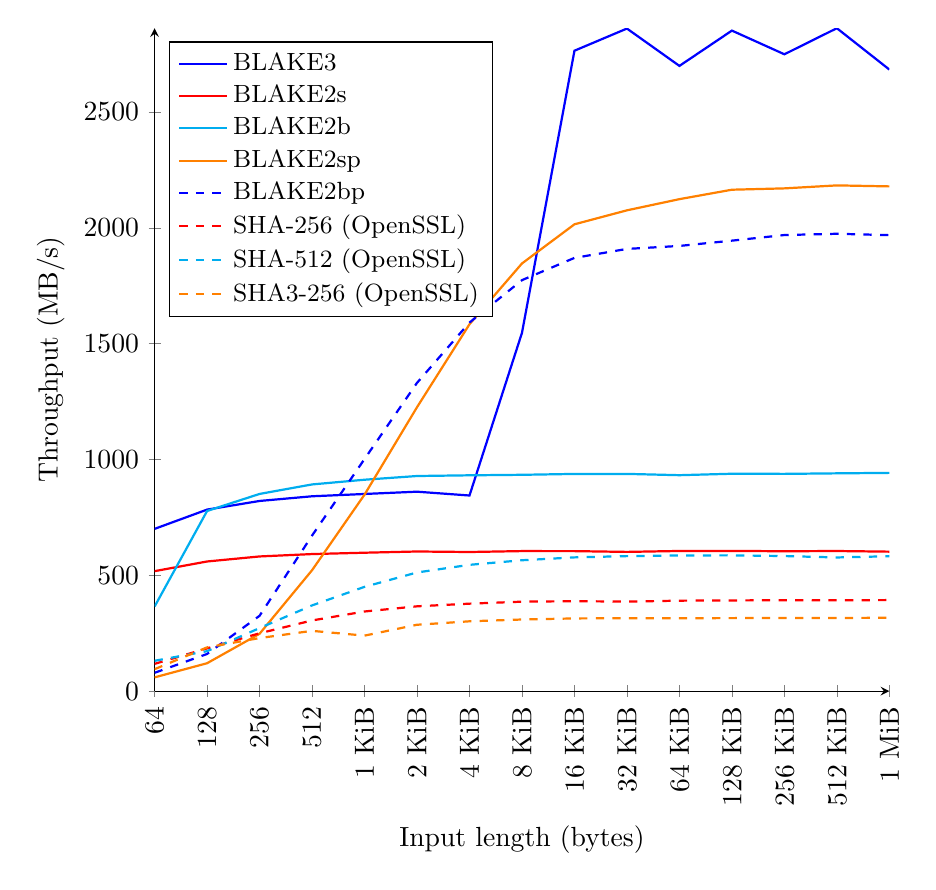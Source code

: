 \begin{tikzpicture}
\begin{axis}[
    width=0.9\textwidth,
	height=10cm,
	legend style={at={(0.02,0.98)}, anchor=north west, font=\small, cells={anchor=west}},
	axis x line=bottom,
	axis y line=left,
	cycle multi list={
		linestyles\nextlist
		blue,red,cyan,orange
	},
	%no markers,
	mark options={scale=0.5},
	every axis plot/.append style={thick},
    ymin=0,
    %ymax=5800,
    xmin=64,
    xmax=1048576,
	ylabel=Throughput (MB/s),
	xlabel=Input length (bytes),
	xmode=log,
	log basis x=2,
	y tick label style={%
		/pgf/number format/.cd,%
		scaled x ticks = false,%
		set thousands separator={},%
		fixed%
	},
	xticklabels={64,128,256,512,1 KiB,2 KiB,4 KiB,8 KiB,16 KiB,32 KiB,64 KiB,128 KiB,256 KiB,512 KiB,1 MiB},
	xtick={64, 128, 256, 512, 1024, 2048, 4096, 8192, 16384, 32768, 65536, 131072, 262144, 524288, 1048576},
	x tick label style={rotate=90,anchor=east}
]
\legend{BLAKE3, BLAKE2s, BLAKE2b, BLAKE2sp, BLAKE2bp, SHA-256 (OpenSSL), SHA-512 (OpenSSL), SHA3-256 (OpenSSL)}
% blake3
\addplot coordinates {
(64, 700.315)
(128, 783.464)
(256, 820.76)
(512, 840.969)
(1024, 850.914)
(2048, 860.775)
(4096, 844.276)
(8192, 1546.652)
(16384, 2764.43)
(32768, 2860.1)
(65536, 2698.883)
(131072, 2851.25)
(262144, 2749.035)
(524288, 2861.542)
(1048576, 2683.097)
};
% blake2s
\addplot coordinates {
(64, 517.751)
(128, 559.509)
(256, 581.213)
(512, 591.529)
(1024, 597.343)
(2048, 602.611)
(4096, 600.431)
(8192, 604.364)
(16384, 604.159)
(32768, 600.889)
(65536, 604.837)
(131072, 605.083)
(262144, 603.667)
(524288, 604.654)
(1048576, 601.917)
};
% blake2b
\addplot coordinates {
(64, 365.137)
(128, 777.518)
(256, 851.11)
(512, 892.083)
(1024, 912.426)
(2048, 928.471)
(4096, 931.508)
(8192, 933.677)
(16384, 937.421)
(32768, 937.589)
(65536, 932.025)
(131072, 938.235)
(262144, 937.718)
(524288, 939.984)
(1048576, 941.977)
};
% blake2sp
\addplot coordinates {
(64, 59.265)
(128, 120.275)
(256, 247.404)
(512, 521.779)
(1024, 848.088)
(2048, 1225.47)
(4096, 1583.586)
(8192, 1846.03)
(16384, 2015.069)
(32768, 2075.373)
(65536, 2123.634)
(131072, 2164.379)
(262144, 2170.153)
(524288, 2183.03)
(1048576, 2178.722)
};
% blake2bp
\addplot coordinates {
(64, 78.968)
(128, 160.25)
(256, 325.086)
(512, 671.312)
(1024, 1001.839)
(2048, 1330.613)
(4096, 1590.969)
(8192, 1773.997)
(16384, 1870.066)
(32768, 1908.788)
(65536, 1921.663)
(131072, 1944.531)
(262144, 1968.708)
(524288, 1974.174)
(1048576, 1968.267)
};
% sha256
\addplot coordinates {
(64, 117.558)
(128, 184.416)
(256, 249.547)
(512, 304.89)
(1024, 343.635)
(2048, 365.94)
(4096, 377.43)
(8192, 385.977)
(16384, 388.164)
(32768, 386.249)
(65536, 390.372)
(131072, 391.224)
(262144, 392.552)
(524288, 392.065)
(1048576, 392.82)
};
% sha512
\addplot coordinates {
(64, 130.799)
(128, 172.418)
(256, 271.998)
(512, 369.869)
(1024, 450.036)
(2048, 512.046)
(4096, 545.041)
(8192, 564.812)
(16384, 577.172)
(32768, 582.652)
(65536, 585.459)
(131072, 585.987)
(262144, 582.946)
(524288, 576.841)
(1048576, 582.119)
};
% sha3-256
\addplot coordinates {
(64, 94.588)
(128, 188.75)
(256, 228.947)
(512, 260.036)
(1024, 239.468)
(2048, 286.325)
(4096, 301.26)
(8192, 309.037)
(16384, 313.666)
(32768, 314.867)
(65536, 314.593)
(131072, 315.035)
(262144, 315.362)
(524288, 315.348)
(1048576, 316.723)
};
\end{axis}
\end{tikzpicture}